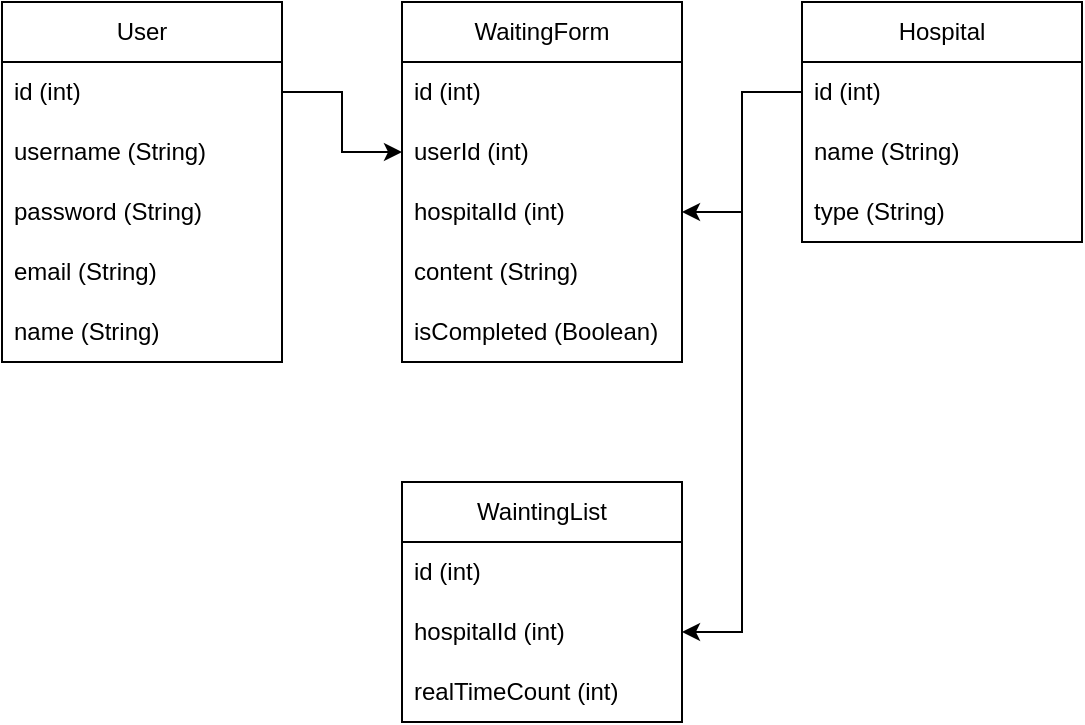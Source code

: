 <mxfile version="21.4.0" type="github">
  <diagram id="C5RBs43oDa-KdzZeNtuy" name="Page-1">
    <mxGraphModel dx="1050" dy="581" grid="1" gridSize="10" guides="1" tooltips="1" connect="1" arrows="1" fold="1" page="1" pageScale="1" pageWidth="827" pageHeight="1169" math="0" shadow="0">
      <root>
        <mxCell id="WIyWlLk6GJQsqaUBKTNV-0" />
        <mxCell id="WIyWlLk6GJQsqaUBKTNV-1" parent="WIyWlLk6GJQsqaUBKTNV-0" />
        <mxCell id="zvhpAAW0tbsiuNT56MoX-4" value="User" style="swimlane;fontStyle=0;childLayout=stackLayout;horizontal=1;startSize=30;horizontalStack=0;resizeParent=1;resizeParentMax=0;resizeLast=0;collapsible=1;marginBottom=0;whiteSpace=wrap;html=1;" vertex="1" parent="WIyWlLk6GJQsqaUBKTNV-1">
          <mxGeometry x="40" y="40" width="140" height="180" as="geometry" />
        </mxCell>
        <mxCell id="zvhpAAW0tbsiuNT56MoX-5" value="id (int)" style="text;strokeColor=none;fillColor=none;align=left;verticalAlign=middle;spacingLeft=4;spacingRight=4;overflow=hidden;points=[[0,0.5],[1,0.5]];portConstraint=eastwest;rotatable=0;whiteSpace=wrap;html=1;" vertex="1" parent="zvhpAAW0tbsiuNT56MoX-4">
          <mxGeometry y="30" width="140" height="30" as="geometry" />
        </mxCell>
        <mxCell id="zvhpAAW0tbsiuNT56MoX-6" value="username (String)" style="text;strokeColor=none;fillColor=none;align=left;verticalAlign=middle;spacingLeft=4;spacingRight=4;overflow=hidden;points=[[0,0.5],[1,0.5]];portConstraint=eastwest;rotatable=0;whiteSpace=wrap;html=1;" vertex="1" parent="zvhpAAW0tbsiuNT56MoX-4">
          <mxGeometry y="60" width="140" height="30" as="geometry" />
        </mxCell>
        <mxCell id="zvhpAAW0tbsiuNT56MoX-7" value="password (String)" style="text;strokeColor=none;fillColor=none;align=left;verticalAlign=middle;spacingLeft=4;spacingRight=4;overflow=hidden;points=[[0,0.5],[1,0.5]];portConstraint=eastwest;rotatable=0;whiteSpace=wrap;html=1;" vertex="1" parent="zvhpAAW0tbsiuNT56MoX-4">
          <mxGeometry y="90" width="140" height="30" as="geometry" />
        </mxCell>
        <mxCell id="zvhpAAW0tbsiuNT56MoX-9" value="email (String)" style="text;strokeColor=none;fillColor=none;align=left;verticalAlign=middle;spacingLeft=4;spacingRight=4;overflow=hidden;points=[[0,0.5],[1,0.5]];portConstraint=eastwest;rotatable=0;whiteSpace=wrap;html=1;" vertex="1" parent="zvhpAAW0tbsiuNT56MoX-4">
          <mxGeometry y="120" width="140" height="30" as="geometry" />
        </mxCell>
        <mxCell id="zvhpAAW0tbsiuNT56MoX-10" value="name (String)" style="text;strokeColor=none;fillColor=none;align=left;verticalAlign=middle;spacingLeft=4;spacingRight=4;overflow=hidden;points=[[0,0.5],[1,0.5]];portConstraint=eastwest;rotatable=0;whiteSpace=wrap;html=1;" vertex="1" parent="zvhpAAW0tbsiuNT56MoX-4">
          <mxGeometry y="150" width="140" height="30" as="geometry" />
        </mxCell>
        <mxCell id="zvhpAAW0tbsiuNT56MoX-11" value="Hospital" style="swimlane;fontStyle=0;childLayout=stackLayout;horizontal=1;startSize=30;horizontalStack=0;resizeParent=1;resizeParentMax=0;resizeLast=0;collapsible=1;marginBottom=0;whiteSpace=wrap;html=1;" vertex="1" parent="WIyWlLk6GJQsqaUBKTNV-1">
          <mxGeometry x="440" y="40" width="140" height="120" as="geometry" />
        </mxCell>
        <mxCell id="zvhpAAW0tbsiuNT56MoX-12" value="id (int)" style="text;strokeColor=none;fillColor=none;align=left;verticalAlign=middle;spacingLeft=4;spacingRight=4;overflow=hidden;points=[[0,0.5],[1,0.5]];portConstraint=eastwest;rotatable=0;whiteSpace=wrap;html=1;" vertex="1" parent="zvhpAAW0tbsiuNT56MoX-11">
          <mxGeometry y="30" width="140" height="30" as="geometry" />
        </mxCell>
        <mxCell id="zvhpAAW0tbsiuNT56MoX-13" value="name (String)" style="text;strokeColor=none;fillColor=none;align=left;verticalAlign=middle;spacingLeft=4;spacingRight=4;overflow=hidden;points=[[0,0.5],[1,0.5]];portConstraint=eastwest;rotatable=0;whiteSpace=wrap;html=1;" vertex="1" parent="zvhpAAW0tbsiuNT56MoX-11">
          <mxGeometry y="60" width="140" height="30" as="geometry" />
        </mxCell>
        <mxCell id="zvhpAAW0tbsiuNT56MoX-14" value="type (String)" style="text;strokeColor=none;fillColor=none;align=left;verticalAlign=middle;spacingLeft=4;spacingRight=4;overflow=hidden;points=[[0,0.5],[1,0.5]];portConstraint=eastwest;rotatable=0;whiteSpace=wrap;html=1;" vertex="1" parent="zvhpAAW0tbsiuNT56MoX-11">
          <mxGeometry y="90" width="140" height="30" as="geometry" />
        </mxCell>
        <mxCell id="zvhpAAW0tbsiuNT56MoX-16" value="WaitingForm" style="swimlane;fontStyle=0;childLayout=stackLayout;horizontal=1;startSize=30;horizontalStack=0;resizeParent=1;resizeParentMax=0;resizeLast=0;collapsible=1;marginBottom=0;whiteSpace=wrap;html=1;" vertex="1" parent="WIyWlLk6GJQsqaUBKTNV-1">
          <mxGeometry x="240" y="40" width="140" height="180" as="geometry" />
        </mxCell>
        <mxCell id="zvhpAAW0tbsiuNT56MoX-17" value="id (int)" style="text;strokeColor=none;fillColor=none;align=left;verticalAlign=middle;spacingLeft=4;spacingRight=4;overflow=hidden;points=[[0,0.5],[1,0.5]];portConstraint=eastwest;rotatable=0;whiteSpace=wrap;html=1;" vertex="1" parent="zvhpAAW0tbsiuNT56MoX-16">
          <mxGeometry y="30" width="140" height="30" as="geometry" />
        </mxCell>
        <mxCell id="zvhpAAW0tbsiuNT56MoX-18" value="userId (int)" style="text;strokeColor=none;fillColor=none;align=left;verticalAlign=middle;spacingLeft=4;spacingRight=4;overflow=hidden;points=[[0,0.5],[1,0.5]];portConstraint=eastwest;rotatable=0;whiteSpace=wrap;html=1;" vertex="1" parent="zvhpAAW0tbsiuNT56MoX-16">
          <mxGeometry y="60" width="140" height="30" as="geometry" />
        </mxCell>
        <mxCell id="zvhpAAW0tbsiuNT56MoX-19" value="hospitalId (int)" style="text;strokeColor=none;fillColor=none;align=left;verticalAlign=middle;spacingLeft=4;spacingRight=4;overflow=hidden;points=[[0,0.5],[1,0.5]];portConstraint=eastwest;rotatable=0;whiteSpace=wrap;html=1;" vertex="1" parent="zvhpAAW0tbsiuNT56MoX-16">
          <mxGeometry y="90" width="140" height="30" as="geometry" />
        </mxCell>
        <mxCell id="zvhpAAW0tbsiuNT56MoX-23" value="content (String)" style="text;strokeColor=none;fillColor=none;align=left;verticalAlign=middle;spacingLeft=4;spacingRight=4;overflow=hidden;points=[[0,0.5],[1,0.5]];portConstraint=eastwest;rotatable=0;whiteSpace=wrap;html=1;" vertex="1" parent="zvhpAAW0tbsiuNT56MoX-16">
          <mxGeometry y="120" width="140" height="30" as="geometry" />
        </mxCell>
        <mxCell id="zvhpAAW0tbsiuNT56MoX-28" value="isCompleted (Boolean)" style="text;strokeColor=none;fillColor=none;align=left;verticalAlign=middle;spacingLeft=4;spacingRight=4;overflow=hidden;points=[[0,0.5],[1,0.5]];portConstraint=eastwest;rotatable=0;whiteSpace=wrap;html=1;" vertex="1" parent="zvhpAAW0tbsiuNT56MoX-16">
          <mxGeometry y="150" width="140" height="30" as="geometry" />
        </mxCell>
        <mxCell id="zvhpAAW0tbsiuNT56MoX-24" value="WaintingList" style="swimlane;fontStyle=0;childLayout=stackLayout;horizontal=1;startSize=30;horizontalStack=0;resizeParent=1;resizeParentMax=0;resizeLast=0;collapsible=1;marginBottom=0;whiteSpace=wrap;html=1;" vertex="1" parent="WIyWlLk6GJQsqaUBKTNV-1">
          <mxGeometry x="240" y="280" width="140" height="120" as="geometry" />
        </mxCell>
        <mxCell id="zvhpAAW0tbsiuNT56MoX-25" value="id (int)" style="text;strokeColor=none;fillColor=none;align=left;verticalAlign=middle;spacingLeft=4;spacingRight=4;overflow=hidden;points=[[0,0.5],[1,0.5]];portConstraint=eastwest;rotatable=0;whiteSpace=wrap;html=1;" vertex="1" parent="zvhpAAW0tbsiuNT56MoX-24">
          <mxGeometry y="30" width="140" height="30" as="geometry" />
        </mxCell>
        <mxCell id="zvhpAAW0tbsiuNT56MoX-26" value="hospitalId (int)" style="text;strokeColor=none;fillColor=none;align=left;verticalAlign=middle;spacingLeft=4;spacingRight=4;overflow=hidden;points=[[0,0.5],[1,0.5]];portConstraint=eastwest;rotatable=0;whiteSpace=wrap;html=1;" vertex="1" parent="zvhpAAW0tbsiuNT56MoX-24">
          <mxGeometry y="60" width="140" height="30" as="geometry" />
        </mxCell>
        <mxCell id="zvhpAAW0tbsiuNT56MoX-27" value="realTimeCount (int)" style="text;strokeColor=none;fillColor=none;align=left;verticalAlign=middle;spacingLeft=4;spacingRight=4;overflow=hidden;points=[[0,0.5],[1,0.5]];portConstraint=eastwest;rotatable=0;whiteSpace=wrap;html=1;" vertex="1" parent="zvhpAAW0tbsiuNT56MoX-24">
          <mxGeometry y="90" width="140" height="30" as="geometry" />
        </mxCell>
        <mxCell id="zvhpAAW0tbsiuNT56MoX-30" style="edgeStyle=orthogonalEdgeStyle;rounded=0;orthogonalLoop=1;jettySize=auto;html=1;" edge="1" parent="WIyWlLk6GJQsqaUBKTNV-1" source="zvhpAAW0tbsiuNT56MoX-5" target="zvhpAAW0tbsiuNT56MoX-18">
          <mxGeometry relative="1" as="geometry" />
        </mxCell>
        <mxCell id="zvhpAAW0tbsiuNT56MoX-31" style="edgeStyle=orthogonalEdgeStyle;rounded=0;orthogonalLoop=1;jettySize=auto;html=1;" edge="1" parent="WIyWlLk6GJQsqaUBKTNV-1" source="zvhpAAW0tbsiuNT56MoX-12" target="zvhpAAW0tbsiuNT56MoX-19">
          <mxGeometry relative="1" as="geometry" />
        </mxCell>
        <mxCell id="zvhpAAW0tbsiuNT56MoX-32" style="edgeStyle=orthogonalEdgeStyle;rounded=0;orthogonalLoop=1;jettySize=auto;html=1;entryX=1;entryY=0.5;entryDx=0;entryDy=0;" edge="1" parent="WIyWlLk6GJQsqaUBKTNV-1" source="zvhpAAW0tbsiuNT56MoX-12" target="zvhpAAW0tbsiuNT56MoX-26">
          <mxGeometry relative="1" as="geometry" />
        </mxCell>
      </root>
    </mxGraphModel>
  </diagram>
</mxfile>
